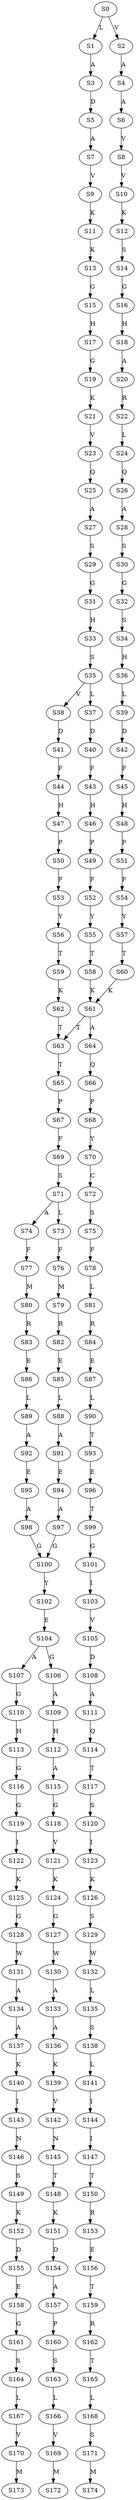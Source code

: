 strict digraph  {
	S0 -> S1 [ label = L ];
	S0 -> S2 [ label = V ];
	S1 -> S3 [ label = A ];
	S2 -> S4 [ label = A ];
	S3 -> S5 [ label = D ];
	S4 -> S6 [ label = A ];
	S5 -> S7 [ label = A ];
	S6 -> S8 [ label = V ];
	S7 -> S9 [ label = V ];
	S8 -> S10 [ label = V ];
	S9 -> S11 [ label = K ];
	S10 -> S12 [ label = K ];
	S11 -> S13 [ label = K ];
	S12 -> S14 [ label = S ];
	S13 -> S15 [ label = G ];
	S14 -> S16 [ label = G ];
	S15 -> S17 [ label = H ];
	S16 -> S18 [ label = H ];
	S17 -> S19 [ label = G ];
	S18 -> S20 [ label = A ];
	S19 -> S21 [ label = K ];
	S20 -> S22 [ label = R ];
	S21 -> S23 [ label = V ];
	S22 -> S24 [ label = L ];
	S23 -> S25 [ label = Q ];
	S24 -> S26 [ label = Q ];
	S25 -> S27 [ label = A ];
	S26 -> S28 [ label = A ];
	S27 -> S29 [ label = S ];
	S28 -> S30 [ label = S ];
	S29 -> S31 [ label = G ];
	S30 -> S32 [ label = G ];
	S31 -> S33 [ label = H ];
	S32 -> S34 [ label = S ];
	S33 -> S35 [ label = S ];
	S34 -> S36 [ label = H ];
	S35 -> S37 [ label = L ];
	S35 -> S38 [ label = V ];
	S36 -> S39 [ label = L ];
	S37 -> S40 [ label = D ];
	S38 -> S41 [ label = D ];
	S39 -> S42 [ label = D ];
	S40 -> S43 [ label = F ];
	S41 -> S44 [ label = F ];
	S42 -> S45 [ label = F ];
	S43 -> S46 [ label = H ];
	S44 -> S47 [ label = H ];
	S45 -> S48 [ label = H ];
	S46 -> S49 [ label = P ];
	S47 -> S50 [ label = P ];
	S48 -> S51 [ label = P ];
	S49 -> S52 [ label = F ];
	S50 -> S53 [ label = F ];
	S51 -> S54 [ label = F ];
	S52 -> S55 [ label = Y ];
	S53 -> S56 [ label = Y ];
	S54 -> S57 [ label = Y ];
	S55 -> S58 [ label = T ];
	S56 -> S59 [ label = T ];
	S57 -> S60 [ label = T ];
	S58 -> S61 [ label = K ];
	S59 -> S62 [ label = K ];
	S60 -> S61 [ label = K ];
	S61 -> S63 [ label = T ];
	S61 -> S64 [ label = A ];
	S62 -> S63 [ label = T ];
	S63 -> S65 [ label = T ];
	S64 -> S66 [ label = Q ];
	S65 -> S67 [ label = P ];
	S66 -> S68 [ label = P ];
	S67 -> S69 [ label = F ];
	S68 -> S70 [ label = Y ];
	S69 -> S71 [ label = S ];
	S70 -> S72 [ label = C ];
	S71 -> S73 [ label = L ];
	S71 -> S74 [ label = A ];
	S72 -> S75 [ label = S ];
	S73 -> S76 [ label = F ];
	S74 -> S77 [ label = F ];
	S75 -> S78 [ label = F ];
	S76 -> S79 [ label = M ];
	S77 -> S80 [ label = M ];
	S78 -> S81 [ label = L ];
	S79 -> S82 [ label = R ];
	S80 -> S83 [ label = R ];
	S81 -> S84 [ label = R ];
	S82 -> S85 [ label = E ];
	S83 -> S86 [ label = E ];
	S84 -> S87 [ label = E ];
	S85 -> S88 [ label = L ];
	S86 -> S89 [ label = L ];
	S87 -> S90 [ label = L ];
	S88 -> S91 [ label = A ];
	S89 -> S92 [ label = A ];
	S90 -> S93 [ label = T ];
	S91 -> S94 [ label = E ];
	S92 -> S95 [ label = E ];
	S93 -> S96 [ label = E ];
	S94 -> S97 [ label = A ];
	S95 -> S98 [ label = A ];
	S96 -> S99 [ label = T ];
	S97 -> S100 [ label = G ];
	S98 -> S100 [ label = G ];
	S99 -> S101 [ label = G ];
	S100 -> S102 [ label = Y ];
	S101 -> S103 [ label = I ];
	S102 -> S104 [ label = E ];
	S103 -> S105 [ label = V ];
	S104 -> S106 [ label = G ];
	S104 -> S107 [ label = A ];
	S105 -> S108 [ label = D ];
	S106 -> S109 [ label = A ];
	S107 -> S110 [ label = G ];
	S108 -> S111 [ label = A ];
	S109 -> S112 [ label = H ];
	S110 -> S113 [ label = H ];
	S111 -> S114 [ label = Q ];
	S112 -> S115 [ label = A ];
	S113 -> S116 [ label = G ];
	S114 -> S117 [ label = T ];
	S115 -> S118 [ label = G ];
	S116 -> S119 [ label = G ];
	S117 -> S120 [ label = S ];
	S118 -> S121 [ label = V ];
	S119 -> S122 [ label = I ];
	S120 -> S123 [ label = I ];
	S121 -> S124 [ label = K ];
	S122 -> S125 [ label = K ];
	S123 -> S126 [ label = K ];
	S124 -> S127 [ label = G ];
	S125 -> S128 [ label = G ];
	S126 -> S129 [ label = S ];
	S127 -> S130 [ label = W ];
	S128 -> S131 [ label = W ];
	S129 -> S132 [ label = W ];
	S130 -> S133 [ label = A ];
	S131 -> S134 [ label = A ];
	S132 -> S135 [ label = L ];
	S133 -> S136 [ label = A ];
	S134 -> S137 [ label = A ];
	S135 -> S138 [ label = S ];
	S136 -> S139 [ label = K ];
	S137 -> S140 [ label = K ];
	S138 -> S141 [ label = L ];
	S139 -> S142 [ label = V ];
	S140 -> S143 [ label = I ];
	S141 -> S144 [ label = I ];
	S142 -> S145 [ label = N ];
	S143 -> S146 [ label = N ];
	S144 -> S147 [ label = I ];
	S145 -> S148 [ label = T ];
	S146 -> S149 [ label = S ];
	S147 -> S150 [ label = T ];
	S148 -> S151 [ label = K ];
	S149 -> S152 [ label = K ];
	S150 -> S153 [ label = R ];
	S151 -> S154 [ label = D ];
	S152 -> S155 [ label = D ];
	S153 -> S156 [ label = E ];
	S154 -> S157 [ label = A ];
	S155 -> S158 [ label = E ];
	S156 -> S159 [ label = T ];
	S157 -> S160 [ label = P ];
	S158 -> S161 [ label = G ];
	S159 -> S162 [ label = R ];
	S160 -> S163 [ label = S ];
	S161 -> S164 [ label = S ];
	S162 -> S165 [ label = T ];
	S163 -> S166 [ label = L ];
	S164 -> S167 [ label = L ];
	S165 -> S168 [ label = L ];
	S166 -> S169 [ label = V ];
	S167 -> S170 [ label = V ];
	S168 -> S171 [ label = S ];
	S169 -> S172 [ label = M ];
	S170 -> S173 [ label = M ];
	S171 -> S174 [ label = M ];
}
